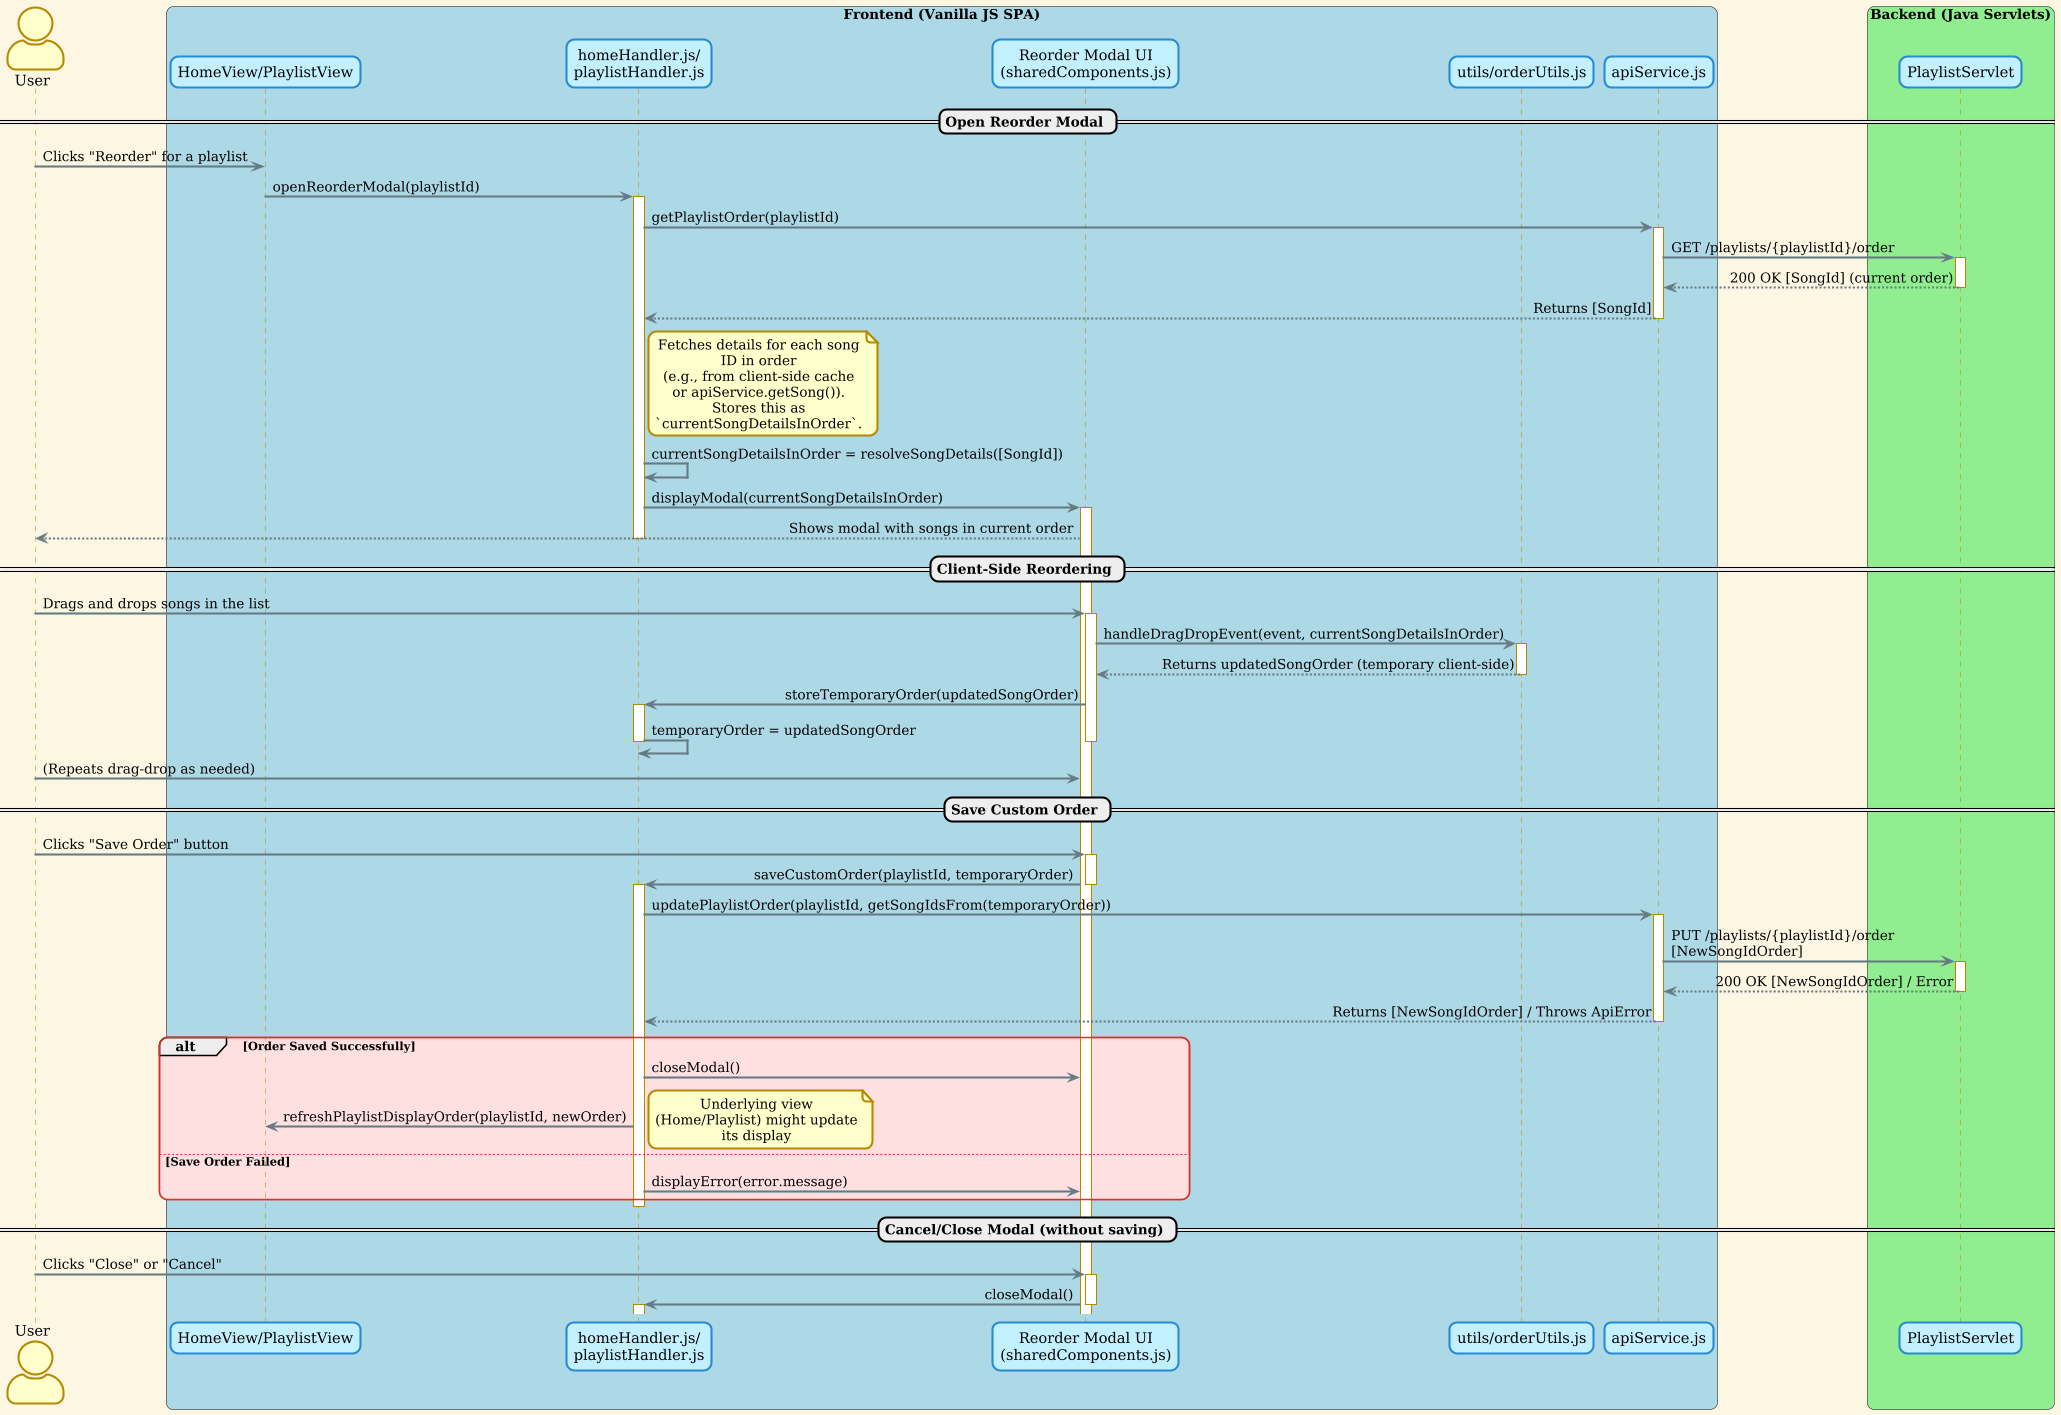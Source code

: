 @startuml
!theme sunlust
actor User

box "Frontend (Vanilla JS SPA)" #LightBlue
  participant "HomeView/PlaylistView" as TriggerView
  participant "homeHandler.js/\nplaylistHandler.js" as ResponsibleHandler
  participant "Reorder Modal UI\n(sharedComponents.js)" as ReorderModal
  participant "utils/orderUtils.js" as OrderUtils
  participant "apiService.js" as ApiService
end box

box "Backend (Java Servlets)" #LightGreen
  participant "PlaylistServlet" as PlaylistServlet
end box

== Open Reorder Modal ==
User -> TriggerView : Clicks "Reorder" for a playlist
TriggerView -> ResponsibleHandler : openReorderModal(playlistId)
activate ResponsibleHandler

ResponsibleHandler -> ApiService : getPlaylistOrder(playlistId)
activate ApiService
ApiService -> PlaylistServlet : GET /playlists/{playlistId}/order
activate PlaylistServlet
PlaylistServlet --> ApiService : 200 OK [SongId] (current order)
deactivate PlaylistServlet
ApiService --> ResponsibleHandler : Returns [SongId]
deactivate ApiService

note right ResponsibleHandler
  Fetches details for each song ID in order
  (e.g., from client-side cache or apiService.getSong()).
  Stores this as `currentSongDetailsInOrder`.
end note
ResponsibleHandler -> ResponsibleHandler : currentSongDetailsInOrder = resolveSongDetails([SongId])

ResponsibleHandler -> ReorderModal : displayModal(currentSongDetailsInOrder)
activate ReorderModal
ReorderModal --> User : Shows modal with songs in current order
deactivate ResponsibleHandler


== Client-Side Reordering ==
User -> ReorderModal : Drags and drops songs in the list
activate ReorderModal
ReorderModal -> OrderUtils : handleDragDropEvent(event, currentSongDetailsInOrder)
activate OrderUtils
OrderUtils --> ReorderModal : Returns updatedSongOrder (temporary client-side)
deactivate OrderUtils
ReorderModal -> ResponsibleHandler : storeTemporaryOrder(updatedSongOrder)
activate ResponsibleHandler
ResponsibleHandler -> ResponsibleHandler : temporaryOrder = updatedSongOrder
deactivate ResponsibleHandler
deactivate ReorderModal

User -> ReorderModal : (Repeats drag-drop as needed)

== Save Custom Order ==
User -> ReorderModal : Clicks "Save Order" button
activate ReorderModal
ReorderModal -> ResponsibleHandler : saveCustomOrder(playlistId, temporaryOrder)
deactivate ReorderModal
activate ResponsibleHandler

ResponsibleHandler -> ApiService : updatePlaylistOrder(playlistId, getSongIdsFrom(temporaryOrder))
activate ApiService
ApiService -> PlaylistServlet : PUT /playlists/{playlistId}/order\n[NewSongIdOrder]
activate PlaylistServlet
PlaylistServlet --> ApiService : 200 OK [NewSongIdOrder] / Error
deactivate PlaylistServlet
ApiService --> ResponsibleHandler : Returns [NewSongIdOrder] / Throws ApiError
deactivate ApiService

alt Order Saved Successfully
  ResponsibleHandler -> ReorderModal : closeModal()
  ResponsibleHandler -> TriggerView : refreshPlaylistDisplayOrder(playlistId, newOrder)
  note right: Underlying view (Home/Playlist) might update its display
else Save Order Failed
  ResponsibleHandler -> ReorderModal : displayError(error.message)
end
deactivate ResponsibleHandler


== Cancel/Close Modal (without saving) ==
User -> ReorderModal : Clicks "Close" or "Cancel"
activate ReorderModal
ReorderModal -> ResponsibleHandler : closeModal()
deactivate ReorderModal
activate ResponsibleHandler
deactivate ResponsibleHandler

@enduml
